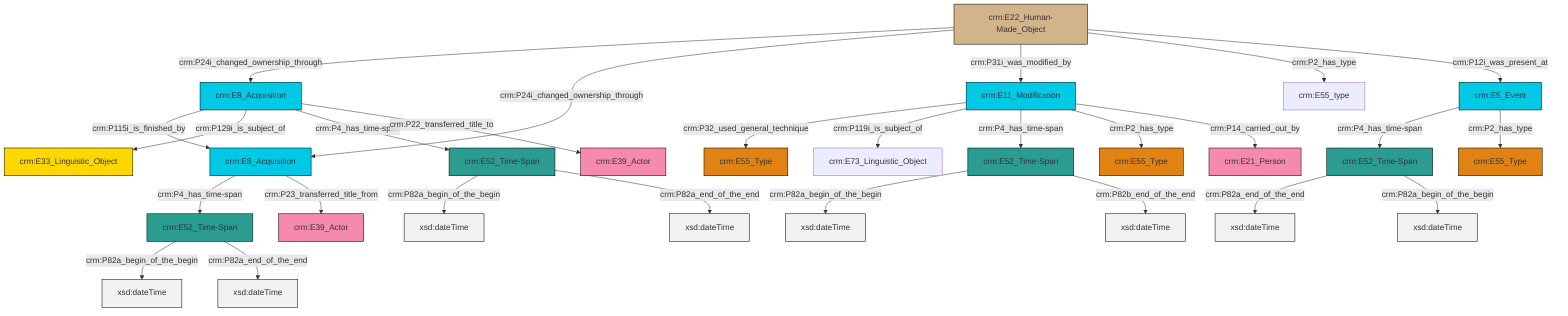 graph TD
classDef Literal fill:#f2f2f2,stroke:#000000;
classDef CRM_Entity fill:#FFFFFF,stroke:#000000;
classDef Temporal_Entity fill:#00C9E6, stroke:#000000;
classDef Type fill:#E18312, stroke:#000000;
classDef Time-Span fill:#2C9C91, stroke:#000000;
classDef Appellation fill:#FFEB7F, stroke:#000000;
classDef Place fill:#008836, stroke:#000000;
classDef Persistent_Item fill:#B266B2, stroke:#000000;
classDef Conceptual_Object fill:#FFD700, stroke:#000000;
classDef Physical_Thing fill:#D2B48C, stroke:#000000;
classDef Actor fill:#f58aad, stroke:#000000;
classDef PC_Classes fill:#4ce600, stroke:#000000;
classDef Multi fill:#cccccc,stroke:#000000;

0["crm:E11_Modification"]:::Temporal_Entity -->|crm:P32_used_general_technique| 1["crm:E55_Type"]:::Type
2["crm:E8_Acquisition"]:::Temporal_Entity -->|crm:P4_has_time-span| 3["crm:E52_Time-Span"]:::Time-Span
4["crm:E22_Human-Made_Object"]:::Physical_Thing -->|crm:P24i_changed_ownership_through| 5["crm:E8_Acquisition"]:::Temporal_Entity
0["crm:E11_Modification"]:::Temporal_Entity -->|crm:P119i_is_subject_of| 8["crm:E73_Linguistic_Object"]:::Default
0["crm:E11_Modification"]:::Temporal_Entity -->|crm:P4_has_time-span| 9["crm:E52_Time-Span"]:::Time-Span
0["crm:E11_Modification"]:::Temporal_Entity -->|crm:P2_has_type| 13["crm:E55_Type"]:::Type
19["crm:E52_Time-Span"]:::Time-Span -->|crm:P82a_end_of_the_end| 23[xsd:dateTime]:::Literal
3["crm:E52_Time-Span"]:::Time-Span -->|crm:P82a_begin_of_the_begin| 24[xsd:dateTime]:::Literal
4["crm:E22_Human-Made_Object"]:::Physical_Thing -->|crm:P24i_changed_ownership_through| 2["crm:E8_Acquisition"]:::Temporal_Entity
5["crm:E8_Acquisition"]:::Temporal_Entity -->|crm:P115i_is_finished_by| 2["crm:E8_Acquisition"]:::Temporal_Entity
14["crm:E52_Time-Span"]:::Time-Span -->|crm:P82a_begin_of_the_begin| 26[xsd:dateTime]:::Literal
9["crm:E52_Time-Span"]:::Time-Span -->|crm:P82a_begin_of_the_begin| 28[xsd:dateTime]:::Literal
4["crm:E22_Human-Made_Object"]:::Physical_Thing -->|crm:P31i_was_modified_by| 0["crm:E11_Modification"]:::Temporal_Entity
5["crm:E8_Acquisition"]:::Temporal_Entity -->|crm:P129i_is_subject_of| 29["crm:E33_Linguistic_Object"]:::Conceptual_Object
14["crm:E52_Time-Span"]:::Time-Span -->|crm:P82a_end_of_the_end| 31[xsd:dateTime]:::Literal
19["crm:E52_Time-Span"]:::Time-Span -->|crm:P82a_begin_of_the_begin| 32[xsd:dateTime]:::Literal
3["crm:E52_Time-Span"]:::Time-Span -->|crm:P82a_end_of_the_end| 33[xsd:dateTime]:::Literal
0["crm:E11_Modification"]:::Temporal_Entity -->|crm:P14_carried_out_by| 34["crm:E21_Person"]:::Actor
21["crm:E5_Event"]:::Temporal_Entity -->|crm:P4_has_time-span| 19["crm:E52_Time-Span"]:::Time-Span
2["crm:E8_Acquisition"]:::Temporal_Entity -->|crm:P23_transferred_title_from| 11["crm:E39_Actor"]:::Actor
5["crm:E8_Acquisition"]:::Temporal_Entity -->|crm:P4_has_time-span| 14["crm:E52_Time-Span"]:::Time-Span
9["crm:E52_Time-Span"]:::Time-Span -->|crm:P82b_end_of_the_end| 35[xsd:dateTime]:::Literal
21["crm:E5_Event"]:::Temporal_Entity -->|crm:P2_has_type| 6["crm:E55_Type"]:::Type
4["crm:E22_Human-Made_Object"]:::Physical_Thing -->|crm:P2_has_type| 16["crm:E55_type"]:::Default
4["crm:E22_Human-Made_Object"]:::Physical_Thing -->|crm:P12i_was_present_at| 21["crm:E5_Event"]:::Temporal_Entity
5["crm:E8_Acquisition"]:::Temporal_Entity -->|crm:P22_transferred_title_to| 39["crm:E39_Actor"]:::Actor